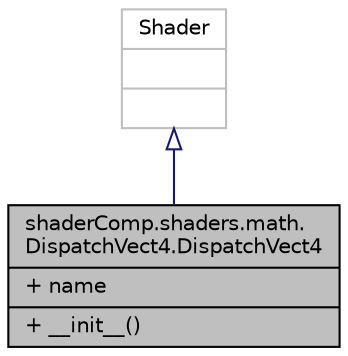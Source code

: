 digraph "shaderComp.shaders.math.DispatchVect4.DispatchVect4"
{
  edge [fontname="Helvetica",fontsize="10",labelfontname="Helvetica",labelfontsize="10"];
  node [fontname="Helvetica",fontsize="10",shape=record];
  Node1 [label="{shaderComp.shaders.math.\lDispatchVect4.DispatchVect4\n|+ name\l|+ __init__()\l}",height=0.2,width=0.4,color="black", fillcolor="grey75", style="filled" fontcolor="black"];
  Node2 -> Node1 [dir="back",color="midnightblue",fontsize="10",style="solid",arrowtail="onormal",fontname="Helvetica"];
  Node2 [label="{Shader\n||}",height=0.2,width=0.4,color="grey75", fillcolor="white", style="filled"];
}
